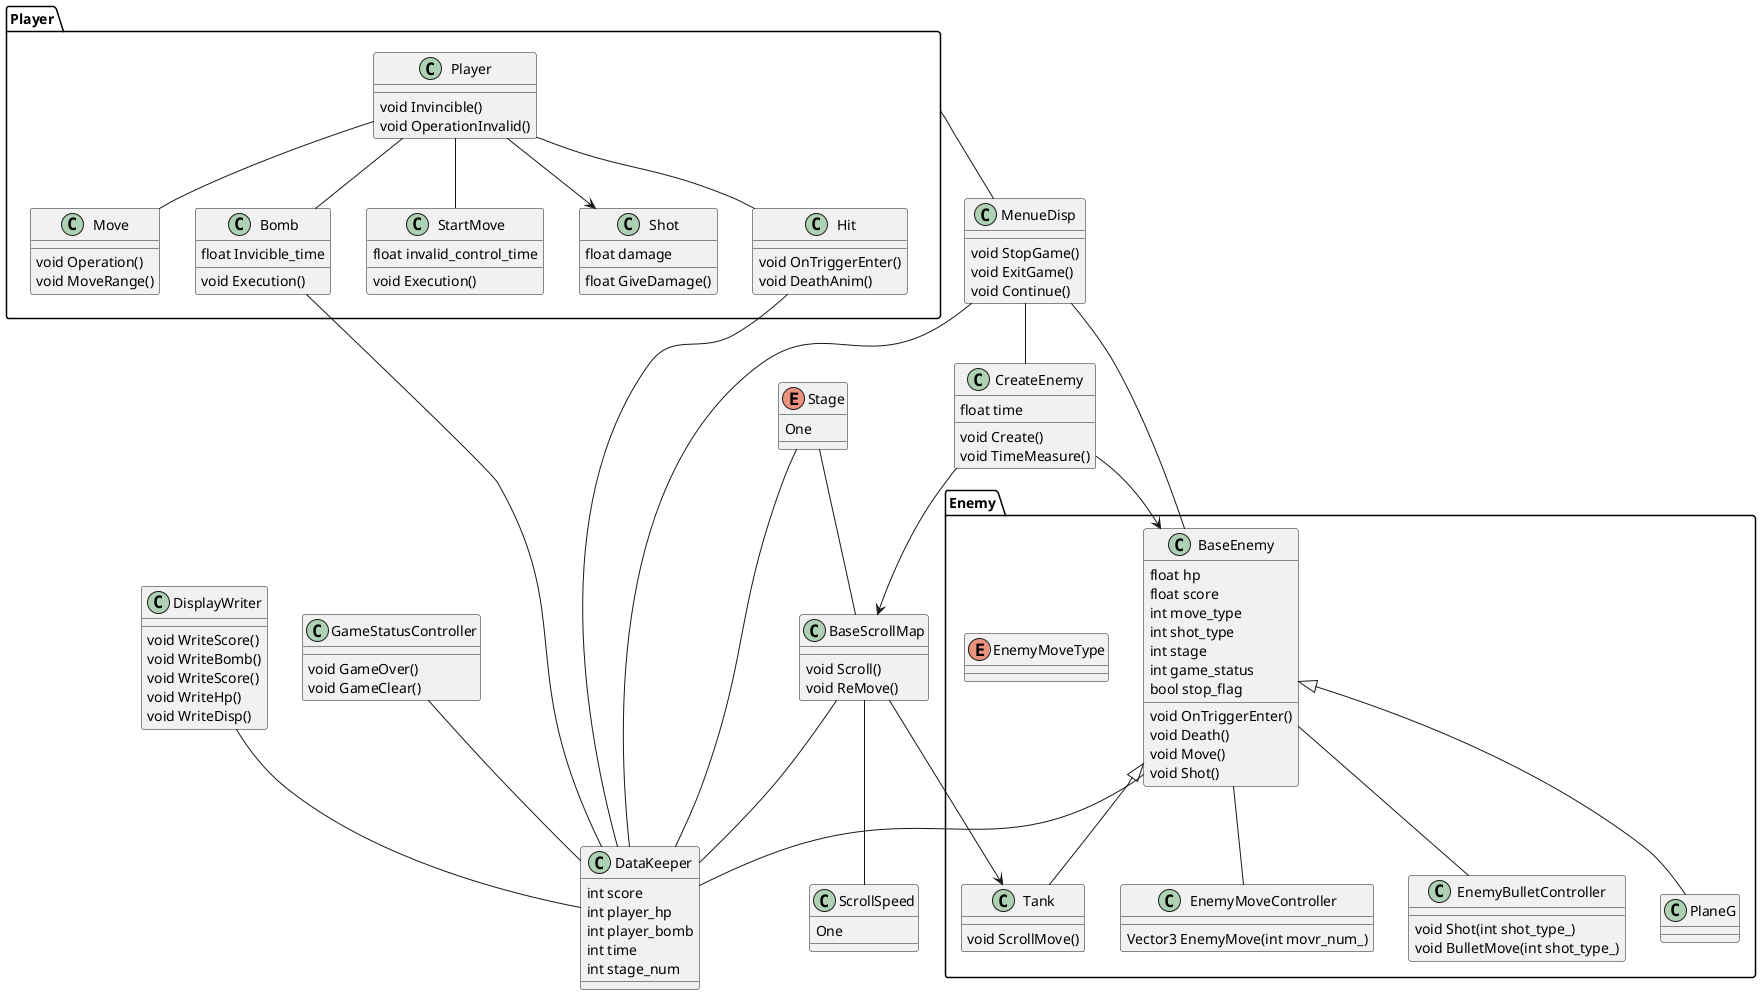 @startuml{image html RePixFighter_class.png}

class DataKeeper{
    int score
    int player_hp
    int player_bomb
    int time
    int stage_num
}

enum Stage{
    One
}
Stage -- DataKeeper
Stage -- BaseScrollMap

package Player{
    class Player{
        void Invincible()
        void OperationInvalid()
    }

    class Shot{
        float damage
        float GiveDamage()
    }
    Player --> Shot

    class Hit{
        void OnTriggerEnter()
        void DeathAnim()
    }
    Player -- Hit
    Hit -- DataKeeper

    class Move{
        void Operation()
        void MoveRange()
    }
    Player -- Move

    class Bomb{
        float Invicible_time
        void Execution()
    }
    Player -- Bomb
    Bomb -- DataKeeper

    class StartMove{
        void Execution()
        float invalid_control_time
    }
    Player -- StartMove
}

package Enemy{
    class BaseEnemy{
        float hp
        float score
        int move_type
        int shot_type
        int stage
        int game_status
        bool stop_flag
        void OnTriggerEnter()
        void Death()
        void Move()
        void Shot()
    }
    BaseEnemy -- DataKeeper
    BaseEnemy -- EnemyMoveController
    BaseEnemy -- EnemyBulletController

    class EnemyMoveController{
        Vector3 EnemyMove(int movr_num_)
    }

    class EnemyBulletController{
        void Shot(int shot_type_)
        void BulletMove(int shot_type_)
    }

    enum EnemyMoveType{

    }

    class Tank{
        void ScrollMove()
    }
    BaseEnemy <|-- Tank

    class PlaneG{

    }
    BaseEnemy <|-- PlaneG

}

class CreateEnemy{
    float time
    void Create()
    void TimeMeasure()
}
CreateEnemy --> BaseEnemy
CreateEnemy --> BaseScrollMap

class ScrollSpeed{
    One
}
class BaseScrollMap{
    void Scroll()
    void ReMove()
}
BaseScrollMap --> Tank
BaseScrollMap -- DataKeeper
BaseScrollMap -- ScrollSpeed

class DisplayWriter{
    void WriteScore()
    void WriteBomb()
    void WriteScore()
    void WriteHp()
    void WriteDisp()
}
DisplayWriter -- DataKeeper

class MenueDisp{
    void StopGame()
    void ExitGame()
    void Continue()
}
MenueDisp -- DataKeeper
Player -- MenueDisp
MenueDisp -- CreateEnemy
MenueDisp -- BaseEnemy

class GameStatusController{
    void GameOver()
    void GameClear()
}
GameStatusController -- DataKeeper

@enduml